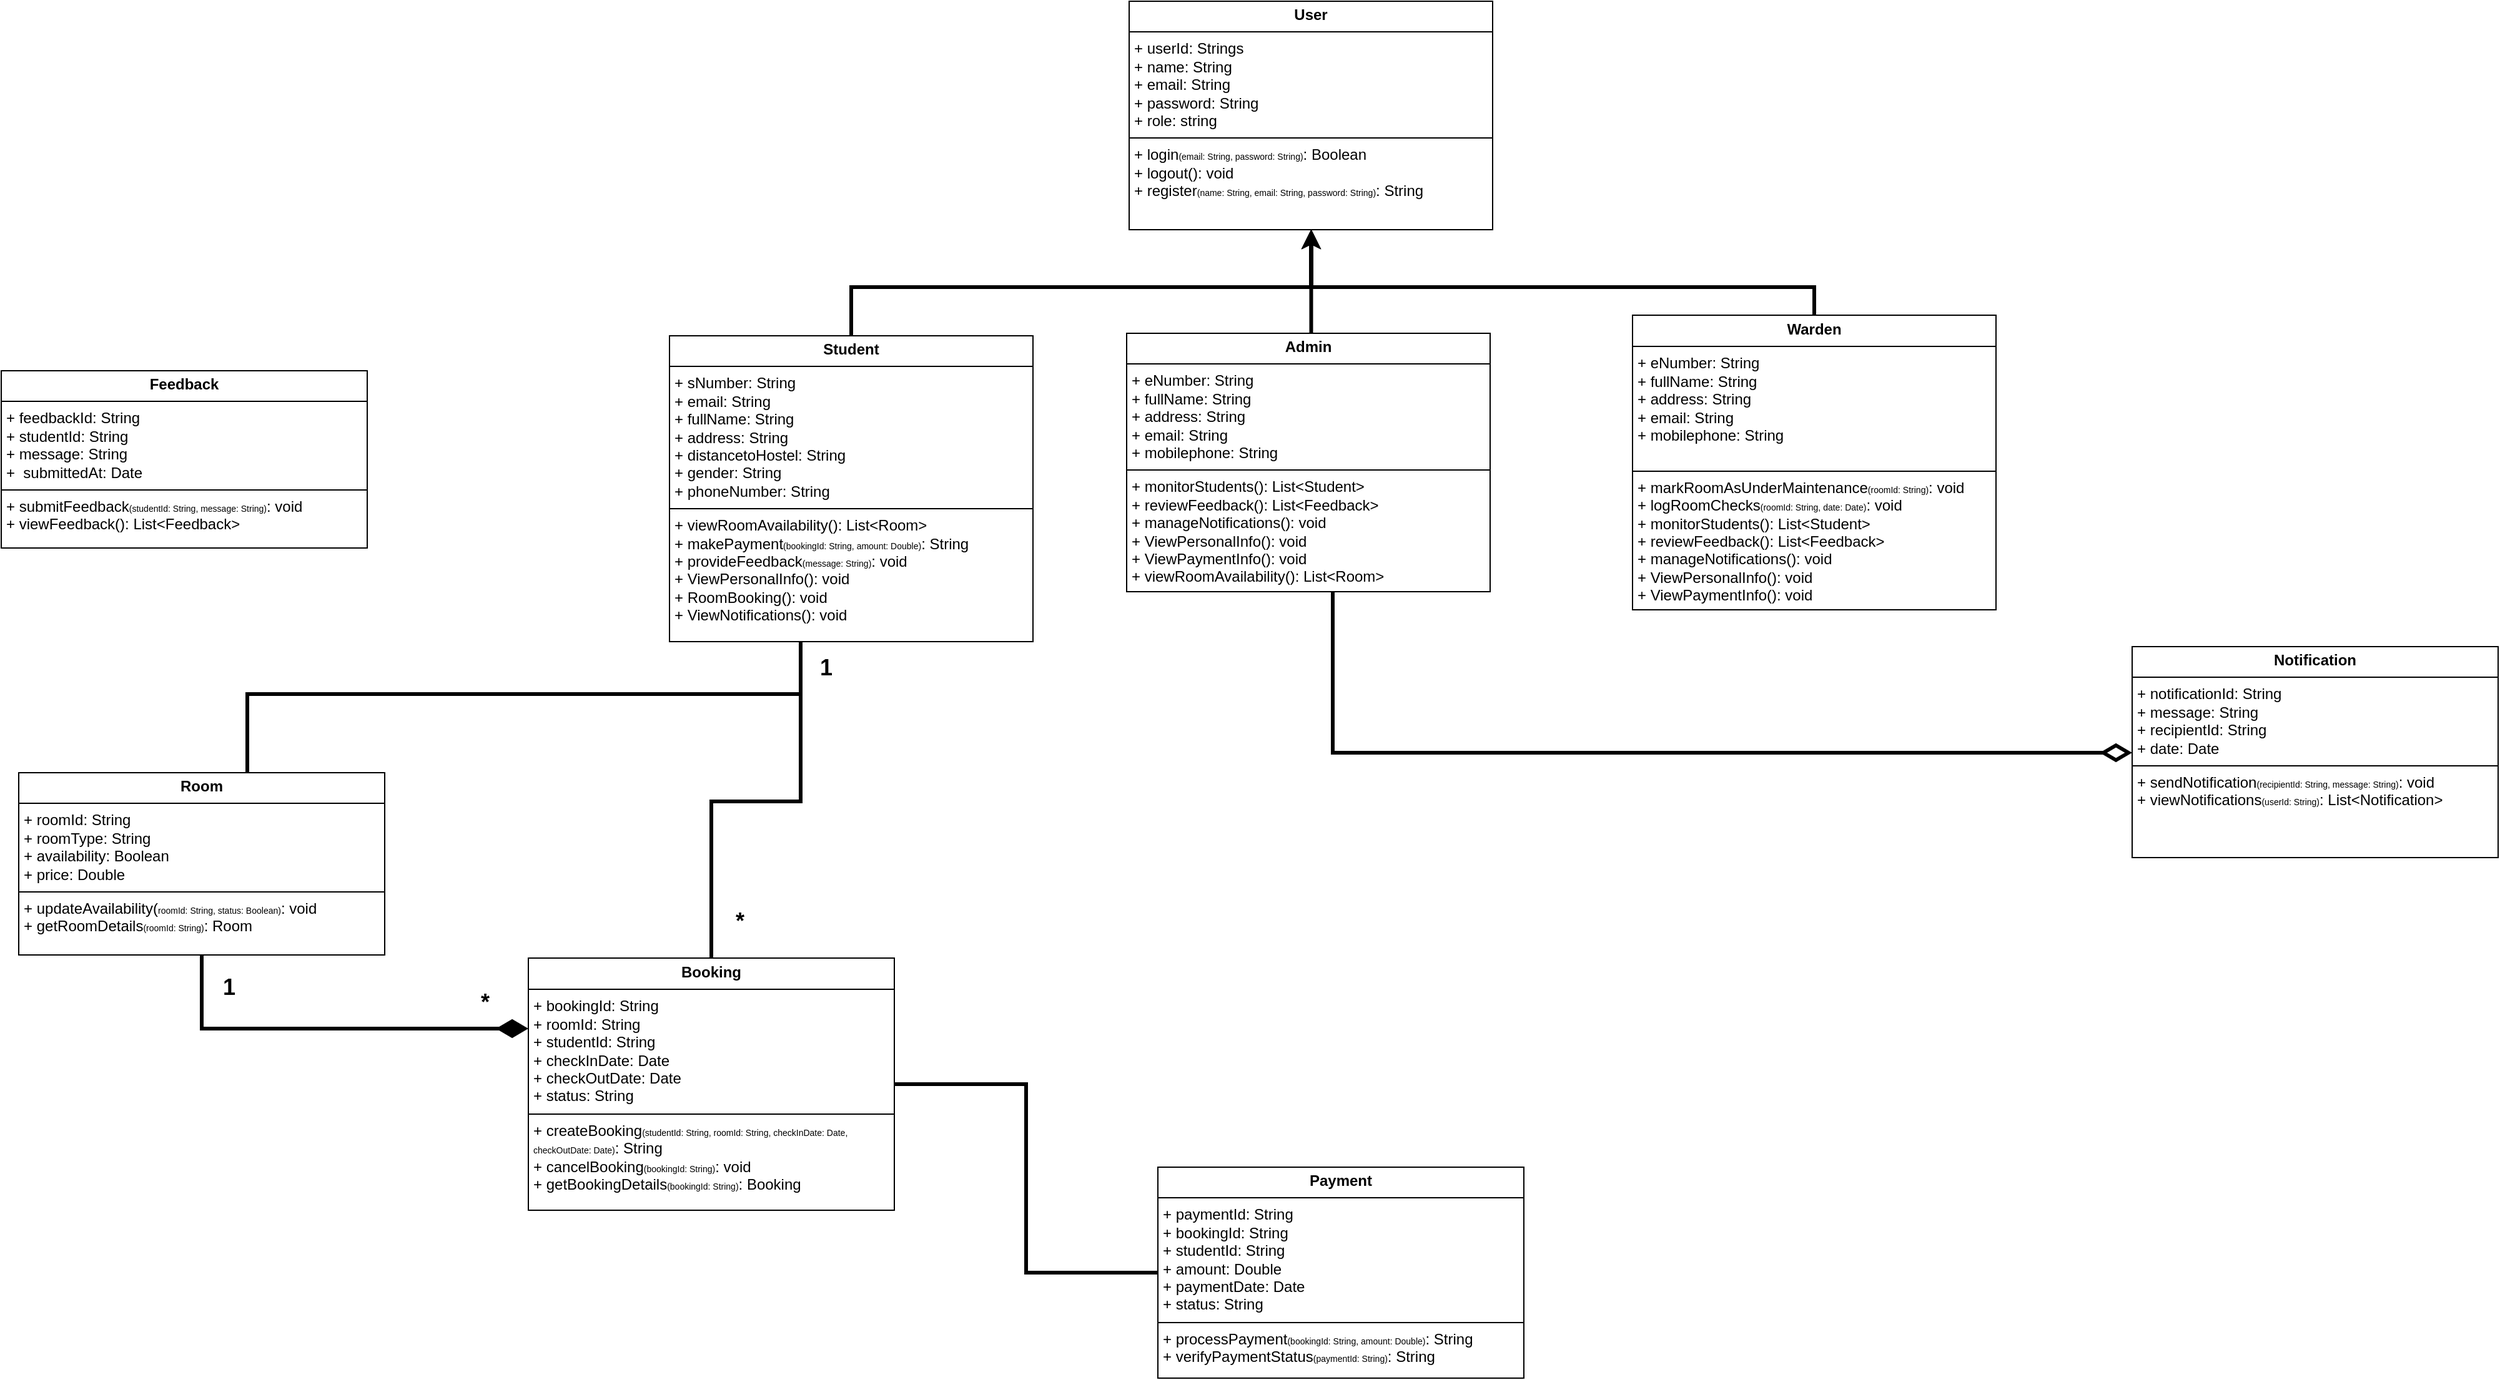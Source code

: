 <mxfile version="25.0.3">
  <diagram name="Page-1" id="mfKQeAgKKAbTyCFcK2X0">
    <mxGraphModel dx="1840" dy="985" grid="0" gridSize="10" guides="1" tooltips="1" connect="1" arrows="1" fold="1" page="1" pageScale="1" pageWidth="2339" pageHeight="3300" math="0" shadow="0">
      <root>
        <mxCell id="0" />
        <mxCell id="1" parent="0" />
        <mxCell id="fh5S2sE65CgztwGZ4W-D-9" style="edgeStyle=orthogonalEdgeStyle;rounded=0;orthogonalLoop=1;jettySize=auto;html=1;strokeWidth=3;endArrow=diamondThin;endFill=1;endSize=17;" edge="1" parent="1" source="CfteJ3jjgMxTNjzR0p3d-4" target="CfteJ3jjgMxTNjzR0p3d-5">
          <mxGeometry relative="1" as="geometry">
            <Array as="points">
              <mxPoint x="622" y="1035" />
              <mxPoint x="622" y="1035" />
            </Array>
          </mxGeometry>
        </mxCell>
        <mxCell id="CfteJ3jjgMxTNjzR0p3d-4" value="&lt;p style=&quot;margin:0px;margin-top:4px;text-align:center;&quot;&gt;&lt;b&gt;Room&lt;/b&gt;&lt;/p&gt;&lt;hr size=&quot;1&quot; style=&quot;border-style:solid;&quot;&gt;&lt;p style=&quot;margin:0px;margin-left:4px;&quot;&gt;+ roomId: String&amp;nbsp;&lt;/p&gt;&lt;p style=&quot;margin:0px;margin-left:4px;&quot;&gt;+ roomType: String&amp;nbsp;&lt;/p&gt;&lt;p style=&quot;margin:0px;margin-left:4px;&quot;&gt;+ availability: Boolean&amp;nbsp;&lt;/p&gt;&lt;p style=&quot;margin:0px;margin-left:4px;&quot;&gt;+ price: Double&lt;br/&gt;&lt;/p&gt;&lt;hr size=&quot;1&quot; style=&quot;border-style:solid;&quot;&gt;&lt;p style=&quot;margin:0px;margin-left:4px;&quot;&gt;+&amp;nbsp;updateAvailability(&lt;font style=&quot;font-size: 7px;&quot;&gt;roomId: String, status: Boolean)&lt;/font&gt;: void&amp;nbsp;&amp;nbsp;&lt;/p&gt;&lt;p style=&quot;margin:0px;margin-left:4px;&quot;&gt;+ getRoomDetails&lt;font style=&quot;font-size: 7px;&quot;&gt;(roomId: String)&lt;/font&gt;: Room&lt;/p&gt;" style="verticalAlign=top;align=left;overflow=fill;html=1;whiteSpace=wrap;" parent="1" vertex="1">
          <mxGeometry x="115" y="830" width="293" height="146" as="geometry" />
        </mxCell>
        <mxCell id="fh5S2sE65CgztwGZ4W-D-8" style="edgeStyle=orthogonalEdgeStyle;rounded=0;orthogonalLoop=1;jettySize=auto;html=1;strokeWidth=3;endArrow=none;endFill=0;" edge="1" parent="1" source="CfteJ3jjgMxTNjzR0p3d-5" target="CfteJ3jjgMxTNjzR0p3d-6">
          <mxGeometry relative="1" as="geometry" />
        </mxCell>
        <mxCell id="CfteJ3jjgMxTNjzR0p3d-5" value="&lt;p style=&quot;margin:0px;margin-top:4px;text-align:center;&quot;&gt;&lt;span style=&quot;background-color: initial; text-align: left;&quot;&gt;&lt;b&gt;Booking&lt;/b&gt;&lt;/span&gt;&lt;/p&gt;&lt;hr size=&quot;1&quot; style=&quot;border-style:solid;&quot;&gt;&lt;p style=&quot;margin:0px;margin-left:4px;&quot;&gt;+&amp;nbsp;bookingId: String&amp;nbsp;&lt;/p&gt;&lt;p style=&quot;margin:0px;margin-left:4px;&quot;&gt;+ roomId: String&amp;nbsp;&lt;/p&gt;&lt;p style=&quot;margin:0px;margin-left:4px;&quot;&gt;+ studentId: String&amp;nbsp;&lt;/p&gt;&lt;p style=&quot;margin:0px;margin-left:4px;&quot;&gt;+ checkInDate: Date&amp;nbsp;&lt;/p&gt;&lt;p style=&quot;margin:0px;margin-left:4px;&quot;&gt;+ checkOutDate: Date&amp;nbsp;&lt;/p&gt;&lt;p style=&quot;margin:0px;margin-left:4px;&quot;&gt;+ status: String&lt;/p&gt;&lt;hr size=&quot;1&quot; style=&quot;border-style:solid;&quot;&gt;&lt;p style=&quot;margin:0px;margin-left:4px;&quot;&gt;+&amp;nbsp;createBooking&lt;font style=&quot;font-size: 7px;&quot;&gt;(studentId: String, roomId: String, checkInDate: Date, checkOutDate: Date)&lt;/font&gt;: String&amp;nbsp;&lt;/p&gt;&lt;p style=&quot;margin:0px;margin-left:4px;&quot;&gt;+ cancelBooking&lt;font style=&quot;font-size: 7px;&quot;&gt;(bookingId: String)&lt;/font&gt;: void&amp;nbsp;&lt;/p&gt;&lt;p style=&quot;margin:0px;margin-left:4px;&quot;&gt;+ getBookingDetails&lt;font style=&quot;font-size: 7px;&quot;&gt;(bookingId: String)&lt;/font&gt;: Booking&lt;/p&gt;" style="verticalAlign=top;align=left;overflow=fill;html=1;whiteSpace=wrap;" parent="1" vertex="1">
          <mxGeometry x="523" y="978.5" width="293" height="202" as="geometry" />
        </mxCell>
        <mxCell id="CfteJ3jjgMxTNjzR0p3d-6" value="&lt;p style=&quot;margin:0px;margin-top:4px;text-align:center;&quot;&gt;&lt;b&gt;Payment&lt;/b&gt;&lt;/p&gt;&lt;hr size=&quot;1&quot; style=&quot;border-style:solid;&quot;&gt;&lt;p style=&quot;margin:0px;margin-left:4px;&quot;&gt;+ paymentId: String&amp;nbsp;&lt;/p&gt;&lt;p style=&quot;margin:0px;margin-left:4px;&quot;&gt;+ bookingId: String&amp;nbsp;&lt;/p&gt;&lt;p style=&quot;margin:0px;margin-left:4px;&quot;&gt;+ studentId: String&amp;nbsp;&lt;/p&gt;&lt;p style=&quot;margin:0px;margin-left:4px;&quot;&gt;+ amount: Double&amp;nbsp;&lt;/p&gt;&lt;p style=&quot;margin:0px;margin-left:4px;&quot;&gt;+ paymentDate: Date&amp;nbsp;&lt;/p&gt;&lt;p style=&quot;margin:0px;margin-left:4px;&quot;&gt;+ status: String&lt;br&gt;&lt;/p&gt;&lt;hr size=&quot;1&quot; style=&quot;border-style:solid;&quot;&gt;&lt;p style=&quot;margin:0px;margin-left:4px;&quot;&gt;+&amp;nbsp;processPayment&lt;font style=&quot;font-size: 7px;&quot;&gt;(bookingId: String, amount: Double)&lt;/font&gt;: String&amp;nbsp;&lt;/p&gt;&lt;p style=&quot;margin:0px;margin-left:4px;&quot;&gt;+ verifyPaymentStatus&lt;font style=&quot;font-size: 7px;&quot;&gt;(paymentId: String)&lt;/font&gt;: String&lt;/p&gt;" style="verticalAlign=top;align=left;overflow=fill;html=1;whiteSpace=wrap;" parent="1" vertex="1">
          <mxGeometry x="1027" y="1146" width="293" height="169" as="geometry" />
        </mxCell>
        <mxCell id="CfteJ3jjgMxTNjzR0p3d-7" value="&lt;p style=&quot;margin:0px;margin-top:4px;text-align:center;&quot;&gt;&lt;b&gt;Feedback&lt;/b&gt;&lt;/p&gt;&lt;hr size=&quot;1&quot; style=&quot;border-style:solid;&quot;&gt;&lt;p style=&quot;margin:0px;margin-left:4px;&quot;&gt;+&amp;nbsp;feedbackId: String&amp;nbsp;&lt;/p&gt;&lt;p style=&quot;margin:0px;margin-left:4px;&quot;&gt;+ studentId: String&amp;nbsp;&lt;/p&gt;&lt;p style=&quot;margin:0px;margin-left:4px;&quot;&gt;+ message: String&amp;nbsp;&lt;/p&gt;&lt;p style=&quot;margin:0px;margin-left:4px;&quot;&gt;+&amp;nbsp; submittedAt: Date &lt;/p&gt;&lt;hr size=&quot;1&quot; style=&quot;border-style:solid;&quot;&gt;&lt;p style=&quot;margin:0px;margin-left:4px;&quot;&gt;+&amp;nbsp;submitFeedback&lt;font style=&quot;font-size: 7px;&quot;&gt;(studentId: String, message: String)&lt;/font&gt;: void&amp;nbsp;&lt;/p&gt;&lt;p style=&quot;margin:0px;margin-left:4px;&quot;&gt;+ viewFeedback(): List&amp;lt;Feedback&amp;gt;&lt;/p&gt;" style="verticalAlign=top;align=left;overflow=fill;html=1;whiteSpace=wrap;" parent="1" vertex="1">
          <mxGeometry x="101" y="508" width="293" height="142" as="geometry" />
        </mxCell>
        <mxCell id="fh5S2sE65CgztwGZ4W-D-4" value="" style="group;flipV=0;flipH=1;" vertex="1" connectable="0" parent="1">
          <mxGeometry x="653" y="212" width="993" height="511" as="geometry" />
        </mxCell>
        <mxCell id="GTjDyMYg5xcnFraVY7_T-1" value="&lt;p style=&quot;margin:0px;margin-top:4px;text-align:center;&quot;&gt;&lt;b&gt;User&lt;/b&gt;&lt;/p&gt;&lt;hr size=&quot;1&quot; style=&quot;border-style:solid;&quot;&gt;&lt;p style=&quot;margin:0px;margin-left:4px;&quot;&gt;+ userId: Strings&lt;br&gt;+ name: String&lt;/p&gt;&lt;p style=&quot;margin:0px;margin-left:4px;&quot;&gt;+ email: String&lt;/p&gt;&lt;p style=&quot;margin:0px;margin-left:4px;&quot;&gt;+ password: String&lt;/p&gt;&lt;p style=&quot;margin:0px;margin-left:4px;&quot;&gt;+ role: string&lt;/p&gt;&lt;hr size=&quot;1&quot; style=&quot;border-style:solid;&quot;&gt;&lt;p style=&quot;margin:0px;margin-left:4px;&quot;&gt;+&amp;nbsp;login&lt;font style=&quot;font-size: 7px;&quot;&gt;(email: String, password: String)&lt;/font&gt;: Boolean&lt;/p&gt;&lt;p style=&quot;margin:0px;margin-left:4px;&quot;&gt;+&amp;nbsp;logout(): void&lt;/p&gt;&lt;p style=&quot;margin:0px;margin-left:4px;&quot;&gt;+&amp;nbsp;register&lt;font style=&quot;font-size: 7px;&quot;&gt;(name: String, email: String, password: String)&lt;/font&gt;: String&lt;/p&gt;&lt;p style=&quot;margin:0px;margin-left:4px;&quot;&gt;&lt;br&gt;&lt;/p&gt;" style="verticalAlign=top;align=left;overflow=fill;html=1;whiteSpace=wrap;" parent="fh5S2sE65CgztwGZ4W-D-4" vertex="1">
          <mxGeometry x="351" width="291" height="183" as="geometry" />
        </mxCell>
        <mxCell id="fh5S2sE65CgztwGZ4W-D-2" style="edgeStyle=orthogonalEdgeStyle;rounded=0;orthogonalLoop=1;jettySize=auto;html=1;strokeWidth=3;" edge="1" parent="fh5S2sE65CgztwGZ4W-D-4">
          <mxGeometry relative="1" as="geometry">
            <mxPoint x="496.75" y="183" as="targetPoint" />
            <mxPoint x="496.75" y="269" as="sourcePoint" />
          </mxGeometry>
        </mxCell>
        <mxCell id="CfteJ3jjgMxTNjzR0p3d-2" value="&lt;p style=&quot;margin:0px;margin-top:4px;text-align:center;&quot;&gt;&lt;b&gt;Admin&lt;/b&gt;&lt;/p&gt;&lt;hr size=&quot;1&quot; style=&quot;border-style:solid;&quot;&gt;&lt;p style=&quot;margin:0px;margin-left:4px;&quot;&gt;+ eNumber: String&lt;/p&gt;&lt;p style=&quot;margin:0px;margin-left:4px;&quot;&gt;+ fullName: String&lt;/p&gt;&lt;p style=&quot;margin:0px;margin-left:4px;&quot;&gt;+ address: String&lt;/p&gt;&lt;p style=&quot;margin:0px;margin-left:4px;&quot;&gt;+ email: String&lt;/p&gt;&lt;p style=&quot;margin:0px;margin-left:4px;&quot;&gt;+ mobilephone: String&lt;/p&gt;&lt;hr size=&quot;1&quot; style=&quot;border-style:solid;&quot;&gt;&lt;p style=&quot;margin:0px;margin-left:4px;&quot;&gt;+&amp;nbsp;&lt;span style=&quot;background-color: initial;&quot;&gt;monitorStudents(): List&amp;lt;Student&amp;gt;&amp;nbsp;&amp;nbsp;&lt;/span&gt;&lt;/p&gt;&lt;p style=&quot;margin:0px;margin-left:4px;&quot;&gt;&lt;span style=&quot;background-color: initial;&quot;&gt;+ reviewFeedback(): List&amp;lt;Feedback&amp;gt;&amp;nbsp;&lt;/span&gt;&lt;/p&gt;&lt;p style=&quot;margin:0px;margin-left:4px;&quot;&gt;&lt;span style=&quot;background-color: initial;&quot;&gt;+ manageNotifications(): void&lt;/span&gt;&lt;/p&gt;&lt;p style=&quot;margin:0px;margin-left:4px;&quot;&gt;+ ViewPersonalInfo(): void&lt;span style=&quot;background-color: initial;&quot;&gt;&lt;/span&gt;&lt;/p&gt;&lt;p style=&quot;margin:0px;margin-left:4px;&quot;&gt;+ ViewPaymentInfo(): void&lt;/p&gt;&lt;p style=&quot;margin:0px;margin-left:4px;&quot;&gt;&lt;span style=&quot;background-color: initial;&quot;&gt;+&amp;nbsp;viewRoomAvailability(): List&amp;lt;Room&amp;gt;&lt;/span&gt;&lt;/p&gt;&lt;p style=&quot;margin:0px;margin-left:4px;&quot;&gt;&lt;br&gt;&lt;/p&gt;" style="verticalAlign=top;align=left;overflow=fill;html=1;whiteSpace=wrap;" parent="fh5S2sE65CgztwGZ4W-D-4" vertex="1">
          <mxGeometry x="349" y="266" width="291" height="207" as="geometry" />
        </mxCell>
        <mxCell id="fh5S2sE65CgztwGZ4W-D-16" style="edgeStyle=orthogonalEdgeStyle;rounded=0;orthogonalLoop=1;jettySize=auto;html=1;strokeWidth=3;" edge="1" parent="fh5S2sE65CgztwGZ4W-D-4" source="CfteJ3jjgMxTNjzR0p3d-3" target="GTjDyMYg5xcnFraVY7_T-1">
          <mxGeometry relative="1" as="geometry">
            <Array as="points">
              <mxPoint x="900" y="229" />
              <mxPoint x="497" y="229" />
            </Array>
          </mxGeometry>
        </mxCell>
        <mxCell id="CfteJ3jjgMxTNjzR0p3d-3" value="&lt;p style=&quot;margin:0px;margin-top:4px;text-align:center;&quot;&gt;&lt;b&gt;Warden&lt;/b&gt;&lt;/p&gt;&lt;hr size=&quot;1&quot; style=&quot;border-style:solid;&quot;&gt;&lt;p style=&quot;margin: 0px 0px 0px 4px;&quot;&gt;+ eNumber: String&lt;/p&gt;&lt;p style=&quot;margin: 0px 0px 0px 4px;&quot;&gt;+ fullName: String&lt;/p&gt;&lt;p style=&quot;margin: 0px 0px 0px 4px;&quot;&gt;+ address: String&lt;/p&gt;&lt;p style=&quot;margin: 0px 0px 0px 4px;&quot;&gt;+ email: String&lt;/p&gt;&lt;p style=&quot;margin: 0px 0px 0px 4px;&quot;&gt;+ mobilephone: String&lt;/p&gt;&lt;p style=&quot;margin:0px;margin-left:4px;&quot;&gt;&lt;br&gt;&lt;/p&gt;&lt;hr size=&quot;1&quot; style=&quot;border-style:solid;&quot;&gt;&lt;p style=&quot;margin:0px;margin-left:4px;&quot;&gt;+ markRoomAsUnderMaintenance&lt;font style=&quot;font-size: 7px;&quot;&gt;(roomId: String)&lt;/font&gt;: void&lt;br&gt;+ logRoomChecks&lt;font style=&quot;font-size: 7px;&quot;&gt;(roomId: String, date: Date)&lt;/font&gt;: void&lt;/p&gt;&lt;p style=&quot;margin:0px;margin-left:4px;&quot;&gt;+&amp;nbsp;&lt;span style=&quot;background-color: initial;&quot;&gt;monitorStudents(): List&amp;lt;Student&amp;gt;&amp;nbsp;&lt;/span&gt;&lt;/p&gt;&lt;p style=&quot;margin:0px;margin-left:4px;&quot;&gt;+ reviewFeedback(): List&amp;lt;Feedback&amp;gt;&lt;span style=&quot;background-color: initial;&quot;&gt;&lt;/span&gt;&lt;/p&gt;&lt;p style=&quot;margin:0px;margin-left:4px;&quot;&gt;+ manageNotifications(): void&lt;/p&gt;&lt;p style=&quot;margin:0px;margin-left:4px;&quot;&gt;+ ViewPersonalInfo(): void&lt;/p&gt;&lt;p style=&quot;margin:0px;margin-left:4px;&quot;&gt;+ ViewPaymentInfo(): void&lt;/p&gt;&lt;p style=&quot;margin:0px;margin-left:4px;&quot;&gt;&lt;br&gt;&lt;/p&gt;&lt;p style=&quot;margin:0px;margin-left:4px;&quot;&gt;&lt;br&gt;&lt;/p&gt;&lt;p style=&quot;margin:0px;margin-left:4px;&quot;&gt;&lt;span style=&quot;background-color: initial;&quot;&gt;&lt;br&gt;&lt;/span&gt;&lt;/p&gt;" style="verticalAlign=top;align=left;overflow=fill;html=1;whiteSpace=wrap;" parent="fh5S2sE65CgztwGZ4W-D-4" vertex="1">
          <mxGeometry x="754" y="251.5" width="291" height="236" as="geometry" />
        </mxCell>
        <mxCell id="fh5S2sE65CgztwGZ4W-D-15" style="edgeStyle=orthogonalEdgeStyle;rounded=0;orthogonalLoop=1;jettySize=auto;html=1;entryX=0.5;entryY=1;entryDx=0;entryDy=0;strokeWidth=3;" edge="1" parent="fh5S2sE65CgztwGZ4W-D-4" source="CfteJ3jjgMxTNjzR0p3d-1" target="GTjDyMYg5xcnFraVY7_T-1">
          <mxGeometry relative="1" as="geometry">
            <Array as="points">
              <mxPoint x="128" y="229" />
              <mxPoint x="497" y="229" />
            </Array>
          </mxGeometry>
        </mxCell>
        <mxCell id="CfteJ3jjgMxTNjzR0p3d-1" value="&lt;p style=&quot;margin:0px;margin-top:4px;text-align:center;&quot;&gt;&lt;b&gt;Student&lt;/b&gt;&lt;/p&gt;&lt;hr size=&quot;1&quot; style=&quot;border-style:solid;&quot;&gt;&lt;p style=&quot;margin:0px;margin-left:4px;&quot;&gt;+ sNumber: String&lt;/p&gt;&lt;p style=&quot;margin:0px;margin-left:4px;&quot;&gt;+ email: String&lt;/p&gt;&lt;p style=&quot;margin:0px;margin-left:4px;&quot;&gt;+ fullName: String&lt;/p&gt;&lt;p style=&quot;margin:0px;margin-left:4px;&quot;&gt;+ address: String&lt;/p&gt;&lt;p style=&quot;margin:0px;margin-left:4px;&quot;&gt;+ distancetoHostel: String&lt;/p&gt;&lt;p style=&quot;margin:0px;margin-left:4px;&quot;&gt;+ gender: String&amp;nbsp;&lt;/p&gt;&lt;p style=&quot;margin:0px;margin-left:4px;&quot;&gt;+ phoneNumber: String&lt;/p&gt;&lt;hr size=&quot;1&quot; style=&quot;border-style:solid;&quot;&gt;&lt;p style=&quot;margin:0px;margin-left:4px;&quot;&gt;&lt;span style=&quot;background-color: initial;&quot;&gt;+&amp;nbsp;viewRoomAvailability(): List&amp;lt;Room&amp;gt;&lt;/span&gt;&lt;/p&gt;&lt;p style=&quot;margin:0px;margin-left:4px;&quot;&gt;&lt;span style=&quot;background-color: initial;&quot;&gt;+ makePayment&lt;font style=&quot;font-size: 7px;&quot;&gt;(&lt;/font&gt;&lt;font style=&quot;font-size: 7px;&quot;&gt;bookingId: String, amount: Double&lt;/font&gt;&lt;font style=&quot;font-size: 7px;&quot;&gt;)&lt;/font&gt;: String&amp;nbsp;&lt;/span&gt;&lt;/p&gt;&lt;p style=&quot;margin:0px;margin-left:4px;&quot;&gt;&lt;span style=&quot;background-color: initial;&quot;&gt;+ provideFeedback&lt;font style=&quot;font-size: 7px;&quot;&gt;(message: String)&lt;/font&gt;: void&lt;/span&gt;&lt;/p&gt;&lt;p style=&quot;margin:0px;margin-left:4px;&quot;&gt;&lt;span style=&quot;background-color: initial;&quot;&gt;+ ViewPersonalInfo(): void&lt;/span&gt;&lt;/p&gt;&lt;p style=&quot;margin:0px;margin-left:4px;&quot;&gt;&lt;span style=&quot;background-color: initial;&quot;&gt;+ RoomBooking(): void&lt;/span&gt;&lt;/p&gt;&lt;p style=&quot;margin:0px;margin-left:4px;&quot;&gt;&lt;span style=&quot;background-color: initial;&quot;&gt;+ ViewNotifications(): void&lt;/span&gt;&lt;/p&gt;" style="verticalAlign=top;align=left;overflow=fill;html=1;whiteSpace=wrap;" parent="fh5S2sE65CgztwGZ4W-D-4" vertex="1">
          <mxGeometry x="-17" y="268" width="291" height="245" as="geometry" />
        </mxCell>
        <mxCell id="fh5S2sE65CgztwGZ4W-D-5" style="edgeStyle=orthogonalEdgeStyle;rounded=0;orthogonalLoop=1;jettySize=auto;html=1;endArrow=none;endFill=0;strokeWidth=3;" edge="1" parent="1" source="CfteJ3jjgMxTNjzR0p3d-1" target="CfteJ3jjgMxTNjzR0p3d-4">
          <mxGeometry relative="1" as="geometry">
            <mxPoint x="749" y="751" as="sourcePoint" />
            <Array as="points">
              <mxPoint x="741" y="767" />
              <mxPoint x="298" y="767" />
            </Array>
          </mxGeometry>
        </mxCell>
        <mxCell id="fh5S2sE65CgztwGZ4W-D-6" style="edgeStyle=orthogonalEdgeStyle;rounded=0;orthogonalLoop=1;jettySize=auto;html=1;strokeWidth=3;endArrow=none;endFill=0;entryX=0.5;entryY=0;entryDx=0;entryDy=0;" edge="1" parent="1" target="CfteJ3jjgMxTNjzR0p3d-5">
          <mxGeometry relative="1" as="geometry">
            <mxPoint x="741" y="725" as="sourcePoint" />
            <Array as="points">
              <mxPoint x="741" y="725" />
              <mxPoint x="741" y="853" />
              <mxPoint x="670" y="853" />
            </Array>
          </mxGeometry>
        </mxCell>
        <mxCell id="fh5S2sE65CgztwGZ4W-D-13" value="&lt;p style=&quot;margin:0px;margin-top:4px;text-align:center;&quot;&gt;&lt;b&gt;Notification&lt;/b&gt;&lt;/p&gt;&lt;hr size=&quot;1&quot; style=&quot;border-style:solid;&quot;&gt;&lt;p style=&quot;margin:0px;margin-left:4px;&quot;&gt;+&amp;nbsp;notificationId: String&amp;nbsp;&lt;/p&gt;&lt;p style=&quot;margin:0px;margin-left:4px;&quot;&gt;+ message: String&amp;nbsp;&lt;/p&gt;&lt;p style=&quot;margin:0px;margin-left:4px;&quot;&gt;+ recipientId: String&amp;nbsp;&lt;/p&gt;&lt;p style=&quot;margin:0px;margin-left:4px;&quot;&gt;+ date: Date&lt;/p&gt;&lt;hr size=&quot;1&quot; style=&quot;border-style:solid;&quot;&gt;&lt;p style=&quot;margin:0px;margin-left:4px;&quot;&gt;+&amp;nbsp;sendNotification&lt;font style=&quot;font-size: 7px;&quot;&gt;(recipientId: String, message: String)&lt;/font&gt;: void&amp;nbsp;&lt;/p&gt;&lt;p style=&quot;margin:0px;margin-left:4px;&quot;&gt;+ viewNotifications&lt;font style=&quot;font-size: 7px;&quot;&gt;(userId: String)&lt;/font&gt;: List&amp;lt;Notification&amp;gt;&lt;/p&gt;" style="verticalAlign=top;align=left;overflow=fill;html=1;whiteSpace=wrap;" vertex="1" parent="1">
          <mxGeometry x="1807" y="729" width="293" height="169" as="geometry" />
        </mxCell>
        <mxCell id="fh5S2sE65CgztwGZ4W-D-14" style="edgeStyle=orthogonalEdgeStyle;rounded=0;orthogonalLoop=1;jettySize=auto;html=1;entryX=0;entryY=0.5;entryDx=0;entryDy=0;strokeWidth=3;endArrow=diamondThin;endFill=0;endSize=17;" edge="1" parent="1" source="CfteJ3jjgMxTNjzR0p3d-2" target="fh5S2sE65CgztwGZ4W-D-13">
          <mxGeometry relative="1" as="geometry">
            <Array as="points">
              <mxPoint x="1167" y="814" />
              <mxPoint x="1807" y="814" />
            </Array>
          </mxGeometry>
        </mxCell>
        <mxCell id="fh5S2sE65CgztwGZ4W-D-17" value="&lt;b&gt;&lt;font style=&quot;font-size: 18px;&quot;&gt;1&lt;/font&gt;&lt;/b&gt;" style="text;html=1;align=center;verticalAlign=middle;resizable=0;points=[];autosize=1;strokeColor=none;fillColor=none;" vertex="1" parent="1">
          <mxGeometry x="747" y="729" width="28" height="34" as="geometry" />
        </mxCell>
        <mxCell id="fh5S2sE65CgztwGZ4W-D-18" value="&lt;span style=&quot;font-size: 18px;&quot;&gt;&lt;b&gt;*&lt;/b&gt;&lt;/span&gt;" style="text;html=1;align=center;verticalAlign=middle;resizable=0;points=[];autosize=1;strokeColor=none;fillColor=none;" vertex="1" parent="1">
          <mxGeometry x="679" y="932" width="25" height="34" as="geometry" />
        </mxCell>
        <mxCell id="fh5S2sE65CgztwGZ4W-D-19" value="&lt;b&gt;&lt;font style=&quot;font-size: 18px;&quot;&gt;1&lt;/font&gt;&lt;/b&gt;" style="text;html=1;align=center;verticalAlign=middle;resizable=0;points=[];autosize=1;strokeColor=none;fillColor=none;" vertex="1" parent="1">
          <mxGeometry x="269" y="985" width="28" height="34" as="geometry" />
        </mxCell>
        <mxCell id="fh5S2sE65CgztwGZ4W-D-20" value="&lt;span style=&quot;font-size: 18px;&quot;&gt;&lt;b&gt;*&lt;/b&gt;&lt;/span&gt;" style="text;html=1;align=center;verticalAlign=middle;resizable=0;points=[];autosize=1;strokeColor=none;fillColor=none;" vertex="1" parent="1">
          <mxGeometry x="475" y="997" width="25" height="34" as="geometry" />
        </mxCell>
      </root>
    </mxGraphModel>
  </diagram>
</mxfile>
